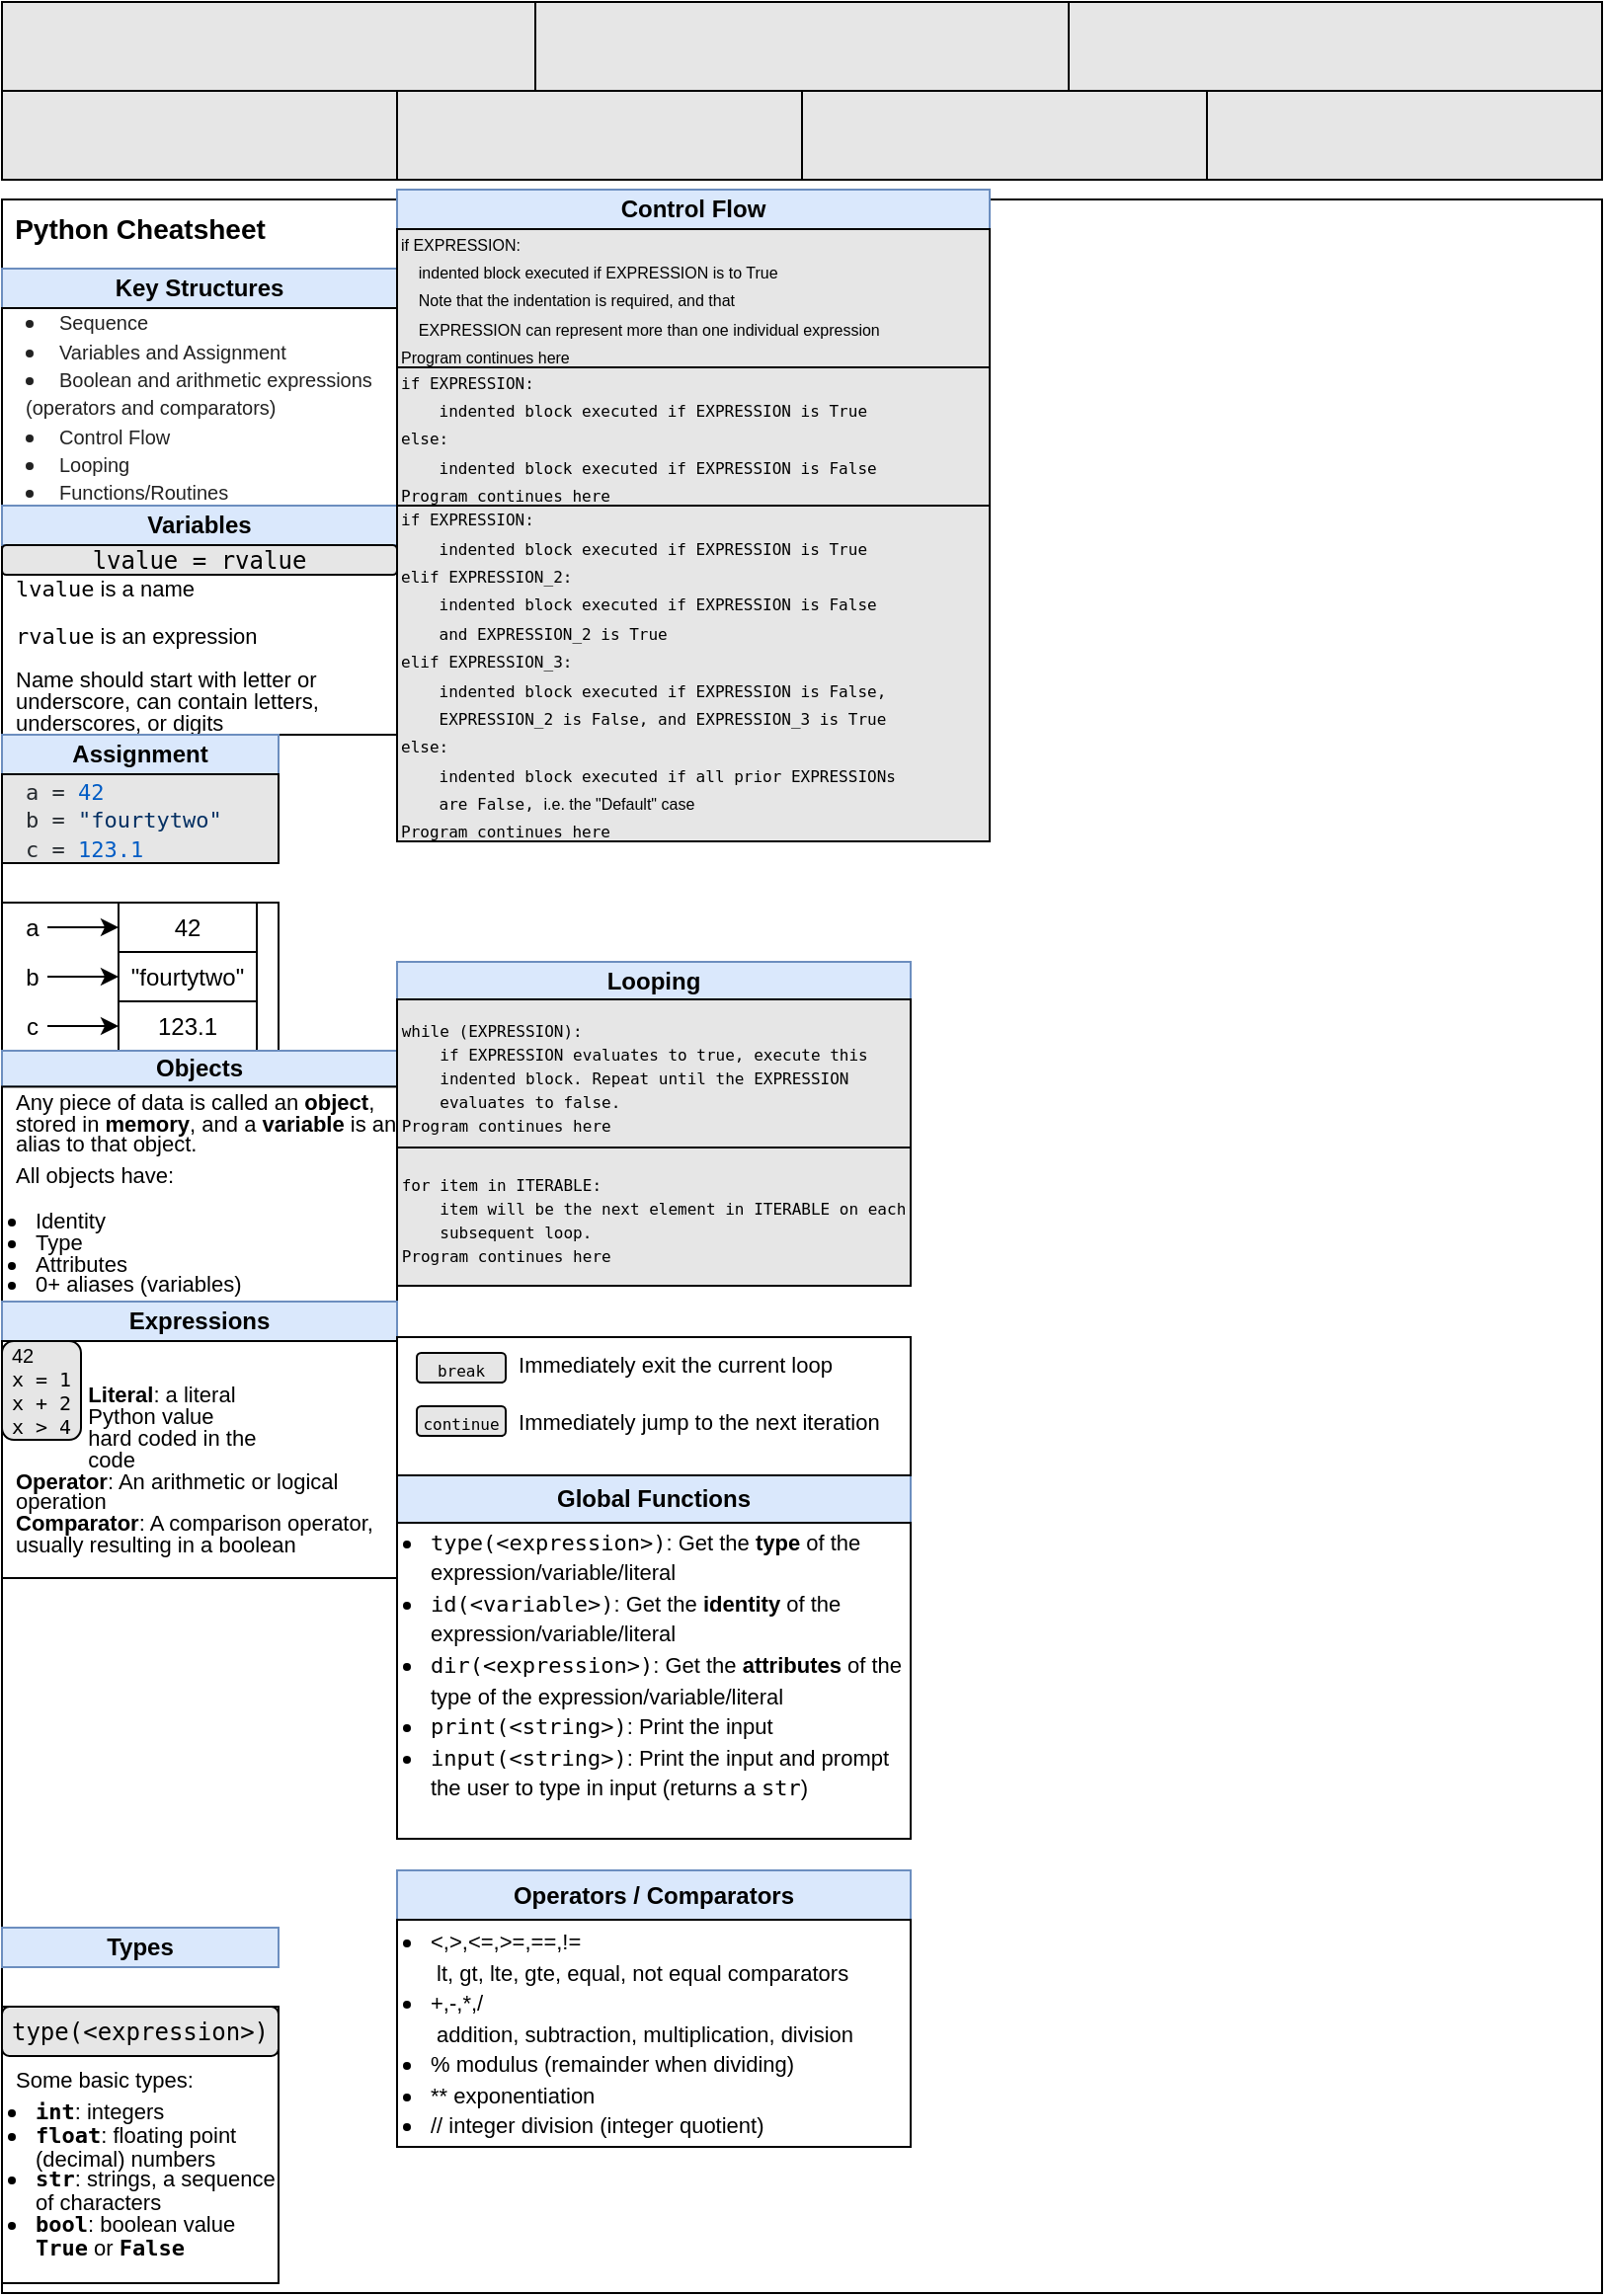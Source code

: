 <mxfile version="26.1.3">
  <diagram name="Page-1" id="VsGQaMHF4NAPsLCbY_zp">
    <mxGraphModel dx="1092" dy="1894" grid="1" gridSize="5" guides="1" tooltips="1" connect="1" arrows="1" fold="1" page="1" pageScale="1" pageWidth="850" pageHeight="1100" background="#FFFFFF" math="0" shadow="0">
      <root>
        <mxCell id="0" />
        <mxCell id="1" parent="0" />
        <mxCell id="xBWhjtgX0dWzdN7Rrsa9-1" value="" style="rounded=0;whiteSpace=wrap;html=1;fillColor=none;" parent="1" vertex="1">
          <mxGeometry x="20" y="25" width="810" height="1060" as="geometry" />
        </mxCell>
        <mxCell id="xBWhjtgX0dWzdN7Rrsa9-2" value="&lt;b&gt;&lt;font style=&quot;font-size: 14px;&quot;&gt;Python Cheatsheet&lt;/font&gt;&lt;/b&gt;" style="text;html=1;align=center;verticalAlign=middle;whiteSpace=wrap;rounded=0;fillColor=none;strokeColor=none;" parent="1" vertex="1">
          <mxGeometry x="20" y="20" width="140" height="40" as="geometry" />
        </mxCell>
        <mxCell id="xBWhjtgX0dWzdN7Rrsa9-36" value="&lt;b&gt;Global Functions&lt;/b&gt;" style="rounded=0;whiteSpace=wrap;html=1;fillColor=#dae8fc;strokeColor=#6c8ebf;" parent="1" vertex="1">
          <mxGeometry x="220" y="671" width="260" height="24" as="geometry" />
        </mxCell>
        <mxCell id="xBWhjtgX0dWzdN7Rrsa9-37" value="&lt;blockquote style=&quot;margin: 10px 0px 0px 5px; border: medium; padding: 0px;&quot;&gt;&lt;div style=&quot;padding-bottom: 0px; margin-top: 0px; padding-left: 0px; padding-right: 0px; line-height: 130%;&quot;&gt;&lt;p&gt;&lt;/p&gt;&lt;ul style=&quot;padding-left: 10px;&quot;&gt;&lt;li&gt;&lt;font style=&quot;font-size: 11px; line-height: 130%;&quot; face=&quot;monospace&quot;&gt;type(&amp;lt;expression&amp;gt;)&lt;/font&gt;&lt;span style=&quot;font-size: 11px; line-height: 130%;&quot;&gt;: Get the &lt;b&gt;type&lt;/b&gt; of the expression/variable/literal&lt;/span&gt;&lt;br&gt;&lt;/li&gt;&lt;li&gt;&lt;span style=&quot;font-size: 11px; line-height: 130%;&quot;&gt;&lt;font face=&quot;monospace&quot;&gt;id(&amp;lt;variable&amp;gt;)&lt;/font&gt;: Get the &lt;b&gt;identity&lt;/b&gt; of the expression/variable/literal&lt;/span&gt;&lt;br&gt;&lt;/li&gt;&lt;li&gt;&lt;span style=&quot;font-size: 11px; line-height: 130%;&quot;&gt;&lt;font face=&quot;monospace&quot;&gt;dir(&amp;lt;expression&amp;gt;)&lt;/font&gt;: Get the &lt;b&gt;attributes&lt;/b&gt; of the type of the expression/variable/literal&lt;/span&gt;&lt;br&gt;&lt;/li&gt;&lt;li&gt;&lt;span style=&quot;font-size: 11px; line-height: 130%;&quot;&gt;&lt;font face=&quot;monospace&quot;&gt;print(&amp;lt;string&amp;gt;)&lt;/font&gt;: Print the input&lt;/span&gt;&lt;br&gt;&lt;/li&gt;&lt;li&gt;&lt;span style=&quot;font-size: 11px; line-height: 130%;&quot;&gt;&lt;font face=&quot;monospace&quot;&gt;input(&amp;lt;string&amp;gt;)&lt;/font&gt;: Print the input and prompt the user to type in input (returns a &lt;font face=&quot;monospace&quot;&gt;str&lt;/font&gt;)&lt;/span&gt;&lt;br&gt;&lt;/li&gt;&lt;/ul&gt;&lt;p&gt;&lt;/p&gt;&lt;pre style=&quot;margin-top: 0px; margin-bottom: 0px;&quot;&gt;&lt;br&gt;&lt;/pre&gt;&lt;/div&gt;&lt;/blockquote&gt;" style="rounded=0;whiteSpace=wrap;html=1;align=left;" parent="1" vertex="1">
          <mxGeometry x="220" y="695" width="260" height="160" as="geometry" />
        </mxCell>
        <mxCell id="xBWhjtgX0dWzdN7Rrsa9-41" value="&lt;b&gt;Control Flow&lt;/b&gt;" style="rounded=0;whiteSpace=wrap;html=1;fillColor=#dae8fc;strokeColor=#6c8ebf;" parent="1" vertex="1">
          <mxGeometry x="220" y="20" width="300" height="20" as="geometry" />
        </mxCell>
        <mxCell id="xBWhjtgX0dWzdN7Rrsa9-42" value="" style="group" parent="1" vertex="1" connectable="0">
          <mxGeometry x="20" y="60" width="200" height="130" as="geometry" />
        </mxCell>
        <mxCell id="xBWhjtgX0dWzdN7Rrsa9-5" value="Key Structures" style="rounded=0;whiteSpace=wrap;html=1;fillColor=#dae8fc;strokeColor=#6c8ebf;fontStyle=1" parent="xBWhjtgX0dWzdN7Rrsa9-42" vertex="1">
          <mxGeometry width="200" height="20" as="geometry" />
        </mxCell>
        <mxCell id="xBWhjtgX0dWzdN7Rrsa9-6" value="&lt;blockquote style=&quot;margin: 0px 0px 0px 10px; border: medium; padding: 0px;&quot;&gt;&lt;li style=&quot;caret-color: rgb(34, 34, 34); color: rgb(34, 34, 34);&quot;&gt;&lt;font style=&quot;font-size: 10px;&quot; face=&quot;Helvetica&quot;&gt;Sequence&lt;/font&gt;&lt;/li&gt;&lt;li style=&quot;caret-color: rgb(34, 34, 34); color: rgb(34, 34, 34);&quot;&gt;&lt;font style=&quot;font-size: 10px;&quot; face=&quot;Helvetica&quot;&gt;Variables and Assignment&lt;/font&gt;&lt;/li&gt;&lt;li style=&quot;caret-color: rgb(34, 34, 34); color: rgb(34, 34, 34);&quot;&gt;&lt;font style=&quot;font-size: 10px;&quot; face=&quot;Helvetica&quot;&gt;Boolean and arithmetic expressions (operators and comparators)&lt;/font&gt;&lt;/li&gt;&lt;li style=&quot;caret-color: rgb(34, 34, 34); color: rgb(34, 34, 34);&quot;&gt;&lt;font style=&quot;font-size: 10px;&quot; face=&quot;Helvetica&quot;&gt;Control Flow&lt;/font&gt;&lt;/li&gt;&lt;li style=&quot;caret-color: rgb(34, 34, 34); color: rgb(34, 34, 34);&quot;&gt;&lt;font style=&quot;font-size: 10px;&quot; face=&quot;Helvetica&quot;&gt;Looping&lt;/font&gt;&lt;/li&gt;&lt;li style=&quot;caret-color: rgb(34, 34, 34); color: rgb(34, 34, 34);&quot;&gt;&lt;font style=&quot;font-size: 10px;&quot; face=&quot;Helvetica&quot;&gt;Functions/Routines&lt;/font&gt;&lt;/li&gt;&lt;/blockquote&gt;" style="rounded=0;whiteSpace=wrap;html=1;align=left;" parent="xBWhjtgX0dWzdN7Rrsa9-42" vertex="1">
          <mxGeometry y="20" width="200" height="100" as="geometry" />
        </mxCell>
        <mxCell id="xBWhjtgX0dWzdN7Rrsa9-43" value="" style="group" parent="1" vertex="1" connectable="0">
          <mxGeometry x="20" y="180" width="200" height="180" as="geometry" />
        </mxCell>
        <mxCell id="xBWhjtgX0dWzdN7Rrsa9-7" value="Variables" style="rounded=0;whiteSpace=wrap;html=1;fillColor=#dae8fc;strokeColor=#6c8ebf;fontStyle=1" parent="xBWhjtgX0dWzdN7Rrsa9-43" vertex="1">
          <mxGeometry width="200" height="20" as="geometry" />
        </mxCell>
        <mxCell id="xBWhjtgX0dWzdN7Rrsa9-8" value="&lt;blockquote style=&quot;margin: 10px 0px 0px 5px; border: medium; padding: 0px;&quot;&gt;&lt;div style=&quot;padding-bottom: 0px; margin-top: 0px; padding-left: 0px; padding-right: 0px; line-height: 90%;&quot;&gt;&lt;pre style=&quot;margin-top: 0px; margin-bottom: 0px;&quot;&gt;&lt;span style=&quot;font-size: 11px; font-family: Helvetica; white-space: normal;&quot;&gt;&lt;font face=&quot;monospace&quot;&gt;lvalue&lt;/font&gt;&lt;/span&gt;&lt;font style=&quot;font-size: 11px; white-space: normal;&quot; face=&quot;Helvetica&quot;&gt; is a name&lt;/font&gt;&lt;br&gt;&lt;/pre&gt;&lt;/div&gt;&lt;div style=&quot;padding-bottom: 0px; margin-top: 0px; padding-left: 0px; padding-right: 0px; line-height: 90%;&quot;&gt;&lt;pre style=&quot;margin-top: 0px; margin-bottom: 0px;&quot;&gt;&lt;font face=&quot;monospace&quot; style=&quot;white-space: normal; font-size: 11px;&quot;&gt;&lt;br&gt;&lt;/font&gt;&lt;/pre&gt;&lt;/div&gt;&lt;div style=&quot;padding-bottom: 0px; margin-top: 0px; padding-left: 0px; padding-right: 0px; line-height: 90%;&quot;&gt;&lt;pre style=&quot;margin-top: 0px; margin-bottom: 0px;&quot;&gt;&lt;font style=&quot;font-size: 11px;&quot;&gt;&lt;font face=&quot;monospace&quot; style=&quot;white-space: normal;&quot;&gt;rvalue&lt;/font&gt;&lt;font style=&quot;white-space: normal;&quot; face=&quot;Helvetica&quot;&gt; is an expression&lt;/font&gt;&lt;/font&gt;&lt;/pre&gt;&lt;/div&gt;&lt;div style=&quot;padding-bottom: 0px; margin-top: 0px; padding-left: 0px; padding-right: 0px; line-height: 90%;&quot;&gt;&lt;pre style=&quot;margin-top: 0px; margin-bottom: 0px;&quot;&gt;&lt;font style=&quot;font-size: 11px;&quot; face=&quot;Helvetica&quot;&gt;&lt;span style=&quot;white-space: normal;&quot;&gt;&lt;br&gt;&lt;/span&gt;&lt;/font&gt;&lt;/pre&gt;&lt;/div&gt;&lt;div style=&quot;padding-bottom: 0px; margin-top: 0px; padding-left: 0px; padding-right: 0px; line-height: 90%;&quot;&gt;&lt;pre style=&quot;margin-top: 0px; margin-bottom: 0px;&quot;&gt;&lt;font style=&quot;font-size: 11px;&quot; face=&quot;Helvetica&quot;&gt;&lt;span style=&quot;white-space: normal;&quot;&gt;Name should start with letter or underscore, can contain letters, underscores, or digits&lt;/span&gt;&lt;/font&gt;&lt;/pre&gt;&lt;/div&gt;&lt;/blockquote&gt;" style="rounded=0;whiteSpace=wrap;html=1;align=left;" parent="xBWhjtgX0dWzdN7Rrsa9-43" vertex="1">
          <mxGeometry y="26" width="200" height="90" as="geometry" />
        </mxCell>
        <mxCell id="xBWhjtgX0dWzdN7Rrsa9-9" value="&lt;pre style=&quot;text-align: left; margin-top: 0px; margin-bottom: 0px;&quot;&gt;&lt;span&gt;lvalue = rvalue&lt;/span&gt;&lt;/pre&gt;" style="rounded=1;whiteSpace=wrap;html=1;fillColor=#E6E6E6;" parent="xBWhjtgX0dWzdN7Rrsa9-43" vertex="1">
          <mxGeometry y="20" width="200" height="15" as="geometry" />
        </mxCell>
        <mxCell id="xBWhjtgX0dWzdN7Rrsa9-44" value="" style="group" parent="1" vertex="1" connectable="0">
          <mxGeometry x="20" y="296" width="140" height="160" as="geometry" />
        </mxCell>
        <mxCell id="xBWhjtgX0dWzdN7Rrsa9-10" value="&lt;b&gt;Assignment&lt;/b&gt;" style="rounded=0;whiteSpace=wrap;html=1;fillColor=#dae8fc;strokeColor=#6c8ebf;" parent="xBWhjtgX0dWzdN7Rrsa9-44" vertex="1">
          <mxGeometry width="140" height="20" as="geometry" />
        </mxCell>
        <mxCell id="xBWhjtgX0dWzdN7Rrsa9-11" value="&lt;blockquote style=&quot;margin: 0px 0px 0px 10px; border: medium; padding: 0px;&quot;&gt;&lt;font style=&quot;font-size: 11px;&quot; face=&quot;monospace&quot;&gt;&lt;span style=&quot;caret-color: rgb(36, 41, 46); color: rgb(36, 41, 46); white-space: pre;&quot;&gt;a = &lt;/span&gt;&lt;span style=&quot;color: rgb(0, 92, 197); white-space: pre;&quot; class=&quot;hljs-number&quot;&gt;42&lt;br&gt;&lt;/span&gt;&lt;/font&gt;&lt;font style=&quot;font-size: 11px;&quot; face=&quot;monospace&quot;&gt;&lt;span style=&quot;caret-color: rgb(36, 41, 46); color: rgb(36, 41, 46); white-space: pre;&quot;&gt;b = &lt;/span&gt;&lt;span style=&quot;color: rgb(3, 47, 98); white-space: pre;&quot; class=&quot;hljs-string&quot;&gt;&quot;fourtytwo&quot;&lt;br&gt;&lt;/span&gt;&lt;/font&gt;&lt;font style=&quot;font-size: 11px;&quot; face=&quot;monospace&quot;&gt;&lt;span style=&quot;caret-color: rgb(36, 41, 46); color: rgb(36, 41, 46); white-space: pre;&quot;&gt;c = &lt;/span&gt;&lt;span style=&quot;color: rgb(0, 92, 197); white-space: pre;&quot; class=&quot;hljs-number&quot;&gt;123.1&lt;/span&gt;&lt;/font&gt;&lt;/blockquote&gt;" style="rounded=0;whiteSpace=wrap;html=1;align=left;fillColor=#E6E6E6;" parent="xBWhjtgX0dWzdN7Rrsa9-44" vertex="1">
          <mxGeometry y="20" width="140" height="45" as="geometry" />
        </mxCell>
        <mxCell id="xBWhjtgX0dWzdN7Rrsa9-14" value="" style="rounded=0;whiteSpace=wrap;html=1;" parent="xBWhjtgX0dWzdN7Rrsa9-44" vertex="1">
          <mxGeometry y="85" width="140" height="75" as="geometry" />
        </mxCell>
        <mxCell id="xBWhjtgX0dWzdN7Rrsa9-15" value="42" style="rounded=0;whiteSpace=wrap;html=1;" parent="xBWhjtgX0dWzdN7Rrsa9-44" vertex="1">
          <mxGeometry x="59" y="85" width="70" height="25" as="geometry" />
        </mxCell>
        <mxCell id="xBWhjtgX0dWzdN7Rrsa9-16" value="&quot;fourtytwo&quot;" style="rounded=0;whiteSpace=wrap;html=1;" parent="xBWhjtgX0dWzdN7Rrsa9-44" vertex="1">
          <mxGeometry x="59" y="110" width="70" height="25" as="geometry" />
        </mxCell>
        <mxCell id="xBWhjtgX0dWzdN7Rrsa9-17" value="123.1" style="rounded=0;whiteSpace=wrap;html=1;" parent="xBWhjtgX0dWzdN7Rrsa9-44" vertex="1">
          <mxGeometry x="59" y="135" width="70" height="25" as="geometry" />
        </mxCell>
        <mxCell id="xBWhjtgX0dWzdN7Rrsa9-22" value="a" style="text;html=1;align=center;verticalAlign=middle;whiteSpace=wrap;rounded=0;" parent="xBWhjtgX0dWzdN7Rrsa9-44" vertex="1">
          <mxGeometry x="8" y="90" width="15" height="15" as="geometry" />
        </mxCell>
        <mxCell id="xBWhjtgX0dWzdN7Rrsa9-24" value="b" style="text;html=1;align=center;verticalAlign=middle;whiteSpace=wrap;rounded=0;" parent="xBWhjtgX0dWzdN7Rrsa9-44" vertex="1">
          <mxGeometry x="8" y="115" width="15" height="15" as="geometry" />
        </mxCell>
        <mxCell id="xBWhjtgX0dWzdN7Rrsa9-26" value="c" style="text;html=1;align=center;verticalAlign=middle;whiteSpace=wrap;rounded=0;" parent="xBWhjtgX0dWzdN7Rrsa9-44" vertex="1">
          <mxGeometry x="8" y="140" width="15" height="15" as="geometry" />
        </mxCell>
        <mxCell id="xBWhjtgX0dWzdN7Rrsa9-30" style="edgeStyle=orthogonalEdgeStyle;rounded=0;orthogonalLoop=1;jettySize=auto;html=1;exitX=1;exitY=0.5;exitDx=0;exitDy=0;entryX=0;entryY=0.5;entryDx=0;entryDy=0;" parent="xBWhjtgX0dWzdN7Rrsa9-44" source="xBWhjtgX0dWzdN7Rrsa9-22" target="xBWhjtgX0dWzdN7Rrsa9-15" edge="1">
          <mxGeometry relative="1" as="geometry" />
        </mxCell>
        <mxCell id="xBWhjtgX0dWzdN7Rrsa9-29" style="edgeStyle=orthogonalEdgeStyle;rounded=0;orthogonalLoop=1;jettySize=auto;html=1;exitX=1;exitY=0.5;exitDx=0;exitDy=0;entryX=0;entryY=0.5;entryDx=0;entryDy=0;" parent="xBWhjtgX0dWzdN7Rrsa9-44" source="xBWhjtgX0dWzdN7Rrsa9-24" target="xBWhjtgX0dWzdN7Rrsa9-16" edge="1">
          <mxGeometry relative="1" as="geometry" />
        </mxCell>
        <mxCell id="xBWhjtgX0dWzdN7Rrsa9-28" style="edgeStyle=orthogonalEdgeStyle;rounded=0;orthogonalLoop=1;jettySize=auto;html=1;exitX=1;exitY=0.5;exitDx=0;exitDy=0;entryX=0;entryY=0.5;entryDx=0;entryDy=0;" parent="xBWhjtgX0dWzdN7Rrsa9-44" source="xBWhjtgX0dWzdN7Rrsa9-26" target="xBWhjtgX0dWzdN7Rrsa9-17" edge="1">
          <mxGeometry relative="1" as="geometry" />
        </mxCell>
        <mxCell id="xBWhjtgX0dWzdN7Rrsa9-45" value="" style="group" parent="1" vertex="1" connectable="0">
          <mxGeometry x="20" y="456" width="200" height="164" as="geometry" />
        </mxCell>
        <mxCell id="xBWhjtgX0dWzdN7Rrsa9-31" value="&lt;b&gt;Objects&lt;/b&gt;" style="rounded=0;whiteSpace=wrap;html=1;fillColor=#dae8fc;strokeColor=#6c8ebf;" parent="xBWhjtgX0dWzdN7Rrsa9-45" vertex="1">
          <mxGeometry width="200" height="18.222" as="geometry" />
        </mxCell>
        <mxCell id="xBWhjtgX0dWzdN7Rrsa9-32" value="&lt;blockquote style=&quot;margin: 10px 0px 0px 5px; border: medium; padding: 0px;&quot;&gt;&lt;div style=&quot;padding-bottom: 0px; margin-top: 0px; padding-left: 0px; padding-right: 0px; line-height: 90%;&quot;&gt;&lt;p style=&quot;margin-bottom: 5px; margin-top: 5px;&quot;&gt;&lt;font style=&quot;font-size: 11px;&quot;&gt;Any piece of data is called an &lt;b&gt;object&lt;/b&gt;, stored in &lt;b&gt;memory&lt;/b&gt;, and a &lt;b&gt;variable&lt;/b&gt; is an alias to that object.&lt;/font&gt;&lt;/p&gt;&lt;p style=&quot;margin-bottom: 5px; margin-top: 5px;&quot;&gt;&lt;font style=&quot;font-size: 11px;&quot;&gt;All objects have:&lt;/font&gt;&lt;/p&gt;&lt;p&gt;&lt;/p&gt;&lt;ul style=&quot;padding-left: 10px; margin-top: 5px; margin-bottom: 5px;&quot;&gt;&lt;li&gt;&lt;font style=&quot;font-size: 11px;&quot;&gt;Identity&lt;br&gt;&lt;/font&gt;&lt;/li&gt;&lt;li&gt;&lt;font style=&quot;font-size: 11px;&quot;&gt;Type&lt;/font&gt;&lt;/li&gt;&lt;li&gt;&lt;font style=&quot;font-size: 11px;&quot;&gt;Attributes&lt;/font&gt;&lt;/li&gt;&lt;li&gt;&lt;font style=&quot;font-size: 11px;&quot;&gt;0+ aliases (variables)&lt;/font&gt;&lt;/li&gt;&lt;/ul&gt;&lt;p&gt;&lt;/p&gt;&lt;/div&gt;&lt;/blockquote&gt;" style="rounded=0;whiteSpace=wrap;html=1;align=left;" parent="xBWhjtgX0dWzdN7Rrsa9-45" vertex="1">
          <mxGeometry y="18.222" width="200" height="109.333" as="geometry" />
        </mxCell>
        <mxCell id="xBWhjtgX0dWzdN7Rrsa9-46" value="" style="group" parent="1" vertex="1" connectable="0">
          <mxGeometry x="20" y="583" width="205" height="160" as="geometry" />
        </mxCell>
        <mxCell id="xBWhjtgX0dWzdN7Rrsa9-38" value="&lt;b&gt;Expressions&lt;/b&gt;" style="rounded=0;whiteSpace=wrap;html=1;fillColor=#dae8fc;strokeColor=#6c8ebf;" parent="xBWhjtgX0dWzdN7Rrsa9-46" vertex="1">
          <mxGeometry width="200" height="20" as="geometry" />
        </mxCell>
        <mxCell id="xBWhjtgX0dWzdN7Rrsa9-39" value="&lt;blockquote style=&quot;margin: 10px 0px 0px 5px; border: medium; padding: 0px;&quot;&gt;&lt;div style=&quot;padding-bottom: 0px; margin-top: 0px; padding-left: 0px; padding-right: 0px; line-height: 90%;&quot;&gt;&lt;p style=&quot;margin-top: 0px; margin-bottom: 0px;&quot;&gt;&lt;font style=&quot;font-size: 11px;&quot;&gt;&lt;b&gt;&amp;nbsp; &amp;nbsp; &amp;nbsp; &amp;nbsp; &amp;nbsp; &amp;nbsp; Literal&lt;/b&gt;: a literal&amp;nbsp;&lt;/font&gt;&lt;/p&gt;&lt;p style=&quot;margin-top: 0px; margin-bottom: 0px;&quot;&gt;&lt;font style=&quot;font-size: 11px;&quot;&gt;&amp;nbsp; &amp;nbsp; &amp;nbsp; &amp;nbsp; &amp;nbsp; &amp;nbsp; Python value&lt;/font&gt;&lt;/p&gt;&lt;p style=&quot;margin-top: 0px; margin-bottom: 0px;&quot;&gt;&lt;font style=&quot;font-size: 11px;&quot;&gt;&amp;nbsp; &amp;nbsp; &amp;nbsp; &amp;nbsp; &amp;nbsp; &amp;nbsp; hard coded in the&amp;nbsp;&lt;/font&gt;&lt;/p&gt;&lt;p style=&quot;margin-top: 0px; margin-bottom: 0px;&quot;&gt;&lt;font style=&quot;font-size: 11px;&quot;&gt;&amp;nbsp; &amp;nbsp; &amp;nbsp; &amp;nbsp; &amp;nbsp; &amp;nbsp; code&lt;/font&gt;&lt;/p&gt;&lt;p style=&quot;margin-top: 0px; margin-bottom: 0px;&quot;&gt;&lt;font style=&quot;font-size: 11px;&quot;&gt;&lt;b&gt;Operator&lt;/b&gt;: An arithmetic or logical operation&lt;/font&gt;&lt;/p&gt;&lt;p style=&quot;margin-top: 0px; margin-bottom: 0px;&quot;&gt;&lt;font style=&quot;font-size: 11px;&quot;&gt;&lt;b&gt;Comparator&lt;/b&gt;: A comparison operator, usually resulting in a boolean&lt;/font&gt;&lt;/p&gt;&lt;/div&gt;&lt;/blockquote&gt;" style="rounded=0;whiteSpace=wrap;html=1;align=left;" parent="xBWhjtgX0dWzdN7Rrsa9-46" vertex="1">
          <mxGeometry y="20" width="200" height="120" as="geometry" />
        </mxCell>
        <mxCell id="xBWhjtgX0dWzdN7Rrsa9-40" value="&lt;pre style=&quot;text-align: left; margin-top: 0px; margin-bottom: 0px;&quot;&gt;&lt;font face=&quot;Helvetica&quot; style=&quot;font-size: 10px; white-space: normal;&quot;&gt;42&lt;/font&gt;&lt;/pre&gt;&lt;pre style=&quot;text-align: left; margin-top: 0px; margin-bottom: 0px;&quot;&gt;&lt;font style=&quot;font-size: 10px;&quot;&gt;x = 1&lt;/font&gt;&lt;/pre&gt;&lt;pre style=&quot;text-align: left; margin-top: 0px; margin-bottom: 0px;&quot;&gt;&lt;font style=&quot;font-size: 10px;&quot;&gt;x + 2&lt;/font&gt;&lt;/pre&gt;&lt;pre style=&quot;text-align: left; margin-top: 0px; margin-bottom: 0px;&quot;&gt;&lt;font style=&quot;font-size: 10px;&quot;&gt;x &amp;gt; 4&lt;/font&gt;&lt;/pre&gt;" style="rounded=1;whiteSpace=wrap;html=1;fillColor=#E6E6E6;fontSize=8;" parent="xBWhjtgX0dWzdN7Rrsa9-46" vertex="1">
          <mxGeometry y="20" width="40" height="50" as="geometry" />
        </mxCell>
        <mxCell id="xBWhjtgX0dWzdN7Rrsa9-47" value="" style="group" parent="1" vertex="1" connectable="0">
          <mxGeometry x="20" y="900" width="140" height="180" as="geometry" />
        </mxCell>
        <mxCell id="xBWhjtgX0dWzdN7Rrsa9-33" value="&lt;b&gt;Types&lt;/b&gt;" style="rounded=0;whiteSpace=wrap;html=1;fillColor=#dae8fc;strokeColor=#6c8ebf;" parent="xBWhjtgX0dWzdN7Rrsa9-47" vertex="1">
          <mxGeometry width="140" height="20" as="geometry" />
        </mxCell>
        <mxCell id="xBWhjtgX0dWzdN7Rrsa9-34" value="&lt;blockquote style=&quot;margin: 10px 0px 0px 5px; border: medium; padding: 0px;&quot;&gt;&lt;div style=&quot;padding-bottom: 0px; margin-top: 0px; padding-left: 0px; padding-right: 0px; line-height: 90%; margin-bottom: 0px;&quot;&gt;&lt;p style=&quot;margin-top: 0px; margin-bottom: 0px;&quot;&gt;&lt;font style=&quot;font-size: 11px;&quot;&gt;&lt;br&gt;&lt;/font&gt;&lt;/p&gt;&lt;p style=&quot;margin-top: 0px; margin-bottom: 0px;&quot;&gt;&lt;font style=&quot;font-size: 11px;&quot;&gt;&lt;br&gt;&lt;/font&gt;&lt;/p&gt;&lt;p style=&quot;margin-top: 0px; margin-bottom: 0px;&quot;&gt;&lt;font style=&quot;font-size: 11px;&quot;&gt;Some basic types:&lt;/font&gt;&lt;/p&gt;&lt;p style=&quot;margin-top: 0px; margin-bottom: 0px;&quot;&gt;&lt;/p&gt;&lt;ul style=&quot;padding-left: 10px; margin-top: 5px; margin-bottom: 5px;&quot;&gt;&lt;li&gt;&lt;font style=&quot;font-size: 11px;&quot;&gt;&lt;font face=&quot;monospace&quot;&gt;&lt;b&gt;int&lt;/b&gt;&lt;/font&gt;: integers&lt;br&gt;&lt;/font&gt;&lt;/li&gt;&lt;li&gt;&lt;font style=&quot;font-size: 11px;&quot;&gt;&lt;font face=&quot;monospace&quot;&gt;&lt;b&gt;float&lt;/b&gt;&lt;/font&gt;: floating point (decimal) numbers&lt;br&gt;&lt;/font&gt;&lt;/li&gt;&lt;li&gt;&lt;font style=&quot;font-size: 11px;&quot;&gt;&lt;font face=&quot;monospace&quot;&gt;&lt;b&gt;str&lt;/b&gt;&lt;/font&gt;: strings, a sequence of characters&lt;br&gt;&lt;/font&gt;&lt;/li&gt;&lt;li&gt;&lt;font style=&quot;font-size: 11px;&quot;&gt;&lt;font face=&quot;monospace&quot;&gt;&lt;b&gt;bool&lt;/b&gt;&lt;/font&gt;: boolean value &lt;font face=&quot;monospace&quot;&gt;&lt;b&gt;True&lt;/b&gt;&lt;/font&gt; or &lt;font face=&quot;monospace&quot;&gt;&lt;b&gt;False&lt;/b&gt;&lt;/font&gt;&lt;/font&gt;&lt;br&gt;&lt;/li&gt;&lt;/ul&gt;&lt;p&gt;&lt;/p&gt;&lt;/div&gt;&lt;/blockquote&gt;" style="rounded=0;whiteSpace=wrap;html=1;align=left;" parent="xBWhjtgX0dWzdN7Rrsa9-47" vertex="1">
          <mxGeometry y="40" width="140" height="140" as="geometry" />
        </mxCell>
        <mxCell id="xBWhjtgX0dWzdN7Rrsa9-35" value="&lt;pre style=&quot;text-align: left; margin-top: 0px; margin-bottom: 0px;&quot;&gt;&lt;span&gt;type(&amp;lt;expression&amp;gt;)&lt;/span&gt;&lt;/pre&gt;" style="rounded=1;whiteSpace=wrap;html=1;fillColor=#E6E6E6;" parent="xBWhjtgX0dWzdN7Rrsa9-47" vertex="1">
          <mxGeometry y="40" width="140" height="25" as="geometry" />
        </mxCell>
        <mxCell id="xBWhjtgX0dWzdN7Rrsa9-48" value="&lt;div style=&quot;margin-top: 0px; margin-bottom: 0px;&quot;&gt;&lt;pre&gt;&lt;font face=&quot;Helvetica&quot;&gt;&lt;font style=&quot;font-size: 8px;&quot;&gt;if EXPRESSION:&lt;br&gt;&lt;/font&gt;&lt;/font&gt;&lt;font face=&quot;Helvetica&quot;&gt;&lt;font style=&quot;font-size: 8px;&quot;&gt;    indented block executed if EXPRESSION is to True&lt;br&gt;&lt;/font&gt;&lt;/font&gt;&lt;font face=&quot;Helvetica&quot;&gt;&lt;font style=&quot;font-size: 8px;&quot;&gt;    Note that the indentation is required, and that&lt;br&gt;&lt;/font&gt;&lt;/font&gt;&lt;font face=&quot;Helvetica&quot;&gt;&lt;font style=&quot;font-size: 8px;&quot;&gt;    EXPRESSION can &lt;/font&gt;&lt;font style=&quot;white-space: normal; font-size: 8px;&quot;&gt;represent &lt;/font&gt;&lt;span style=&quot;font-size: 8px; white-space: normal;&quot;&gt;more &lt;/span&gt;&lt;span style=&quot;font-size: 8px; white-space: normal;&quot;&gt;than one individual expression&lt;br&gt;&lt;/span&gt;&lt;/font&gt;&lt;font face=&quot;Helvetica&quot;&gt;&lt;font style=&quot;font-size: 8px;&quot;&gt;Program continues here&lt;/font&gt;&lt;/font&gt;&lt;/pre&gt;&lt;/div&gt;" style="rounded=0;whiteSpace=wrap;html=1;align=left;fillColor=#E6E6E6;fontFamily=monospace;" parent="1" vertex="1">
          <mxGeometry x="220" y="40" width="300" height="70" as="geometry" />
        </mxCell>
        <mxCell id="xBWhjtgX0dWzdN7Rrsa9-49" value="&lt;pre style=&quot;margin-top: 0px; margin-bottom: 0px;&quot;&gt;&lt;font style=&quot;font-size: 8px;&quot;&gt;if EXPRESSION:&lt;br&gt;&lt;/font&gt;&lt;pre style=&quot;margin-top: 0px; margin-bottom: 0px;&quot;&gt;&lt;font style=&quot;font-size: 8px;&quot;&gt;    indented block executed if EXPRESSION is True&lt;br&gt;else:&lt;br&gt;    indented block executed if EXPRESSION is False&lt;br&gt;Program continues here&lt;/font&gt;&lt;/pre&gt;&lt;/pre&gt;" style="rounded=0;whiteSpace=wrap;html=1;align=left;fillColor=#E6E6E6;" parent="1" vertex="1">
          <mxGeometry x="220" y="110" width="300" height="70" as="geometry" />
        </mxCell>
        <mxCell id="xBWhjtgX0dWzdN7Rrsa9-50" value="&lt;pre style=&quot;margin-top: 0px; margin-bottom: 0px;&quot;&gt;&lt;font style=&quot;font-size: 8px;&quot;&gt;if EXPRESSION:  &lt;br&gt;&lt;/font&gt;&lt;pre style=&quot;margin-top: 0px; margin-bottom: 0px;&quot;&gt;&lt;font style=&quot;font-size: 8px;&quot;&gt;    indented block executed if EXPRESSION is True&lt;br&gt;elif EXPRESSION_2:&lt;br&gt;    indented block executed if EXPRESSION is False&lt;/font&gt;&lt;/pre&gt;&lt;pre style=&quot;margin-top: 0px; margin-bottom: 0px;&quot;&gt;&lt;font style=&quot;font-size: 8px;&quot;&gt;    and EXPRESSION_2 is True&lt;br&gt;elif EXPRESSION_3:&lt;br&gt;    indented block executed if EXPRESSION is False,&lt;/font&gt;&lt;/pre&gt;&lt;pre style=&quot;margin-top: 0px; margin-bottom: 0px;&quot;&gt;&lt;font style=&quot;font-size: 8px;&quot;&gt;    EXPRESSION_2 is False, and EXPRESSION_3 is True&lt;br&gt;else:&lt;br&gt;    indented block executed if all prior EXPRESSIONs&lt;/font&gt;&lt;/pre&gt;&lt;pre style=&quot;margin-top: 0px; margin-bottom: 0px;&quot;&gt;&lt;font style=&quot;font-size: 8px;&quot;&gt;    are False, &lt;/font&gt;&lt;span style=&quot;font-size: 8px; font-family: Helvetica; white-space: normal;&quot;&gt;i.e. the &quot;Default&quot; case&lt;/span&gt;&lt;/pre&gt;&lt;pre style=&quot;margin-top: 0px; margin-bottom: 0px;&quot;&gt;&lt;font style=&quot;font-size: 8px;&quot;&gt;Program continues here&lt;/font&gt;&lt;/pre&gt;&lt;/pre&gt;" style="rounded=0;whiteSpace=wrap;html=1;align=left;fillColor=#E6E6E6;" parent="1" vertex="1">
          <mxGeometry x="220" y="180" width="300" height="170" as="geometry" />
        </mxCell>
        <mxCell id="xBWhjtgX0dWzdN7Rrsa9-51" value="&lt;b&gt;Looping&lt;/b&gt;" style="rounded=0;whiteSpace=wrap;html=1;fillColor=#dae8fc;strokeColor=#6c8ebf;" parent="1" vertex="1">
          <mxGeometry x="220" y="411" width="260" height="19" as="geometry" />
        </mxCell>
        <mxCell id="xBWhjtgX0dWzdN7Rrsa9-53" value="&lt;div style=&quot;text-align: start; font-family: OperatorMonoLig-Book, Menlo, Monaco, &amp;quot;Courier New&amp;quot;, monospace; line-height: 18px; white-space: pre;&quot;&gt;&lt;pre style=&quot;margin-bottom: 0px; margin-top: 0px; line-height: 100%;&quot;&gt;&lt;font style=&quot;font-size: 8px; line-height: 100%;&quot;&gt;while (EXPRESSION):&lt;br&gt;&lt;/font&gt;&lt;pre style=&quot;margin-top: 0px; margin-bottom: 0px;&quot;&gt;&lt;font style=&quot;font-size: 8px; line-height: 100%;&quot;&gt;    if EXPRESSION evaluates to true, execute this    &lt;br&gt;&lt;/font&gt;&lt;font style=&quot;font-size: 8px; line-height: 100%;&quot;&gt;    indented block. Repeat until the EXPRESSION&lt;br&gt;&lt;/font&gt;&lt;font style=&quot;font-size: 8px; line-height: 100%;&quot;&gt;    evaluates to false.&lt;/font&gt;&lt;font style=&quot;font-size: 8px; line-height: 100%;&quot;&gt;&lt;br&gt;&lt;/font&gt;&lt;font style=&quot;font-size: 8px; line-height: 100%;&quot;&gt;Program continues here&lt;/font&gt;&lt;/pre&gt;&lt;/pre&gt;&lt;/div&gt;" style="rounded=0;whiteSpace=wrap;html=1;fillColor=#E6E6E6;" parent="1" vertex="1">
          <mxGeometry x="220" y="430" width="260" height="75" as="geometry" />
        </mxCell>
        <mxCell id="xBWhjtgX0dWzdN7Rrsa9-54" value="&lt;div style=&quot;text-align: start; font-family: OperatorMonoLig-Book, Menlo, Monaco, &amp;quot;Courier New&amp;quot;, monospace; line-height: 18px; white-space: pre;&quot;&gt;&lt;pre style=&quot;margin-bottom: 0px; margin-top: 0px; line-height: 100%;&quot;&gt;&lt;font style=&quot;font-size: 8px; line-height: 100%;&quot;&gt;for item in ITERABLE:&lt;br/&gt;&lt;/font&gt;&lt;pre style=&quot;margin-top: 0px; margin-bottom: 0px;&quot;&gt;&lt;font style=&quot;font-size: 8px; line-height: 100%;&quot;&gt;    item will be the next element in ITERABLE on each&lt;/font&gt;&lt;/pre&gt;&lt;pre style=&quot;margin-top: 0px; margin-bottom: 0px;&quot;&gt;&lt;font style=&quot;font-size: 8px; line-height: 100%;&quot;&gt;    subsequent loop.&lt;br/&gt;Program continues here&lt;/font&gt;&lt;/pre&gt;&lt;/pre&gt;&lt;/div&gt;" style="rounded=0;whiteSpace=wrap;html=1;fillColor=#E6E6E6;" parent="1" vertex="1">
          <mxGeometry x="220" y="505" width="260" height="70" as="geometry" />
        </mxCell>
        <mxCell id="xBWhjtgX0dWzdN7Rrsa9-56" value="&lt;div style=&quot;text-align: left;&quot;&gt;&lt;span style=&quot;font-size: 11px;&quot;&gt;&amp;nbsp; &amp;nbsp; &amp;nbsp; &amp;nbsp; &amp;nbsp; &amp;nbsp; &amp;nbsp; &amp;nbsp;Immediately exit the current loop&lt;/span&gt;&lt;/div&gt;&lt;div style=&quot;text-align: left;&quot;&gt;&lt;span style=&quot;font-size: 11px;&quot;&gt;&amp;nbsp;&amp;nbsp; &amp;nbsp;&amp;nbsp;&lt;/span&gt;&lt;/div&gt;&lt;div style=&quot;text-align: left;&quot;&gt;&lt;span style=&quot;font-size: 11px;&quot;&gt;&amp;nbsp; &amp;nbsp; &amp;nbsp; &amp;nbsp; &amp;nbsp; &amp;nbsp; &amp;nbsp; &amp;nbsp;Immediately jump to the next iteration&lt;/span&gt;&lt;br&gt;&lt;/div&gt;&lt;div style=&quot;text-align: left;&quot;&gt;&lt;span style=&quot;font-size: 11px;&quot;&gt;&lt;br&gt;&lt;/span&gt;&lt;/div&gt;" style="rounded=0;whiteSpace=wrap;html=1;" parent="1" vertex="1">
          <mxGeometry x="220" y="601" width="260" height="70" as="geometry" />
        </mxCell>
        <mxCell id="xBWhjtgX0dWzdN7Rrsa9-55" value="&lt;div style=&quot;text-align: start; font-family: OperatorMonoLig-Book, Menlo, Monaco, &amp;quot;Courier New&amp;quot;, monospace; line-height: 18px; white-space: pre;&quot;&gt;&lt;pre style=&quot;margin-bottom: 0px; margin-top: 0px; line-height: 100%;&quot;&gt;&lt;span style=&quot;font-size: 8px;&quot;&gt;break&lt;/span&gt;&lt;/pre&gt;&lt;/div&gt;" style="rounded=1;whiteSpace=wrap;html=1;fillColor=#E6E6E6;" parent="1" vertex="1">
          <mxGeometry x="230" y="609" width="45" height="15" as="geometry" />
        </mxCell>
        <mxCell id="xBWhjtgX0dWzdN7Rrsa9-57" value="&lt;div style=&quot;text-align: start; font-family: OperatorMonoLig-Book, Menlo, Monaco, &amp;quot;Courier New&amp;quot;, monospace; line-height: 18px; white-space: pre;&quot;&gt;&lt;pre style=&quot;margin-bottom: 0px; margin-top: 0px; line-height: 100%;&quot;&gt;&lt;span style=&quot;font-size: 8px;&quot;&gt;continue&lt;/span&gt;&lt;/pre&gt;&lt;/div&gt;" style="rounded=1;whiteSpace=wrap;html=1;fillColor=#E6E6E6;" parent="1" vertex="1">
          <mxGeometry x="230" y="636" width="45" height="15" as="geometry" />
        </mxCell>
        <mxCell id="xBWhjtgX0dWzdN7Rrsa9-58" value="&lt;b&gt;Operators / Comparators&lt;/b&gt;" style="rounded=0;whiteSpace=wrap;html=1;fillColor=#dae8fc;strokeColor=#6c8ebf;" parent="1" vertex="1">
          <mxGeometry x="220" y="871" width="260" height="25" as="geometry" />
        </mxCell>
        <mxCell id="xBWhjtgX0dWzdN7Rrsa9-59" value="&lt;blockquote style=&quot;margin: 10px 0px 0px 5px; border: medium; padding: 0px;&quot;&gt;&lt;div style=&quot;padding-bottom: 0px; margin-top: 0px; padding-left: 0px; padding-right: 0px; line-height: 130%;&quot;&gt;&lt;p&gt;&lt;/p&gt;&lt;p&gt;&lt;/p&gt;&lt;p&gt;&lt;/p&gt;&lt;p&gt;&lt;/p&gt;&lt;ul style=&quot;padding-left: 10px;&quot;&gt;&lt;li&gt;&lt;span style=&quot;font-size: 11px;&quot;&gt;&lt;font face=&quot;Helvetica&quot;&gt;&amp;lt;,&amp;gt;,&amp;lt;=,&amp;gt;=,==,!= &amp;nbsp; &amp;nbsp; &amp;nbsp; &amp;nbsp; &amp;nbsp; &amp;nbsp; &amp;nbsp; &amp;nbsp; &amp;nbsp; &amp;nbsp; &amp;nbsp; &amp;nbsp; &amp;nbsp; &amp;nbsp; &amp;nbsp; &amp;nbsp; &amp;nbsp; &amp;nbsp; &amp;nbsp; &amp;nbsp; &amp;nbsp; &amp;nbsp; &amp;nbsp; &amp;nbsp; &amp;nbsp; &amp;nbsp;lt, gt, lte, gte, equal, not equal comparators&lt;/font&gt;&lt;/span&gt;&lt;/li&gt;&lt;li&gt;&lt;span style=&quot;font-size: 11px;&quot;&gt;&lt;font face=&quot;Helvetica&quot;&gt;+,-,*,/ &amp;nbsp; &amp;nbsp; &amp;nbsp; &amp;nbsp; &amp;nbsp; &amp;nbsp; &amp;nbsp; &amp;nbsp; &amp;nbsp; &amp;nbsp; &amp;nbsp; &amp;nbsp; &amp;nbsp; &amp;nbsp; &amp;nbsp; &amp;nbsp; &amp;nbsp; &amp;nbsp; &amp;nbsp; &amp;nbsp; &amp;nbsp; &amp;nbsp; &amp;nbsp; &amp;nbsp; &amp;nbsp; &amp;nbsp; &amp;nbsp; &amp;nbsp; &amp;nbsp; &amp;nbsp; &amp;nbsp; &amp;nbsp; &amp;nbsp; &amp;nbsp; &amp;nbsp; &amp;nbsp;addition, subtraction, multiplication, division&lt;/font&gt;&lt;/span&gt;&lt;/li&gt;&lt;li&gt;&lt;span style=&quot;font-size: 11px;&quot;&gt;&lt;font face=&quot;Helvetica&quot;&gt;% modulus (remainder when dividing)&lt;/font&gt;&lt;/span&gt;&lt;/li&gt;&lt;li&gt;&lt;span style=&quot;font-size: 11px;&quot;&gt;&lt;font face=&quot;Helvetica&quot;&gt;** exponentiation&lt;/font&gt;&lt;/span&gt;&lt;/li&gt;&lt;li&gt;&lt;span style=&quot;font-size: 11px;&quot;&gt;&lt;font face=&quot;Helvetica&quot;&gt;// integer division (integer quotient)&lt;/font&gt;&lt;/span&gt;&lt;/li&gt;&lt;/ul&gt;&lt;p&gt;&lt;/p&gt;&lt;p&gt;&lt;/p&gt;&lt;p&gt;&lt;/p&gt;&lt;/div&gt;&lt;/blockquote&gt;" style="rounded=0;whiteSpace=wrap;html=1;align=left;" parent="1" vertex="1">
          <mxGeometry x="220" y="896" width="260" height="115" as="geometry" />
        </mxCell>
        <mxCell id="6P4yh0mAgrU536swKlk3-1" value="&lt;pre style=&quot;margin-top: 0px; margin-bottom: 0px;&quot;&gt;&lt;br&gt;&lt;/pre&gt;" style="rounded=0;whiteSpace=wrap;html=1;align=left;fillColor=#E6E6E6;" vertex="1" parent="1">
          <mxGeometry x="20" y="-30" width="405" height="45" as="geometry" />
        </mxCell>
        <mxCell id="6P4yh0mAgrU536swKlk3-2" value="&lt;pre style=&quot;margin-top: 0px; margin-bottom: 0px;&quot;&gt;&lt;br&gt;&lt;/pre&gt;" style="rounded=0;whiteSpace=wrap;html=1;align=left;fillColor=#E6E6E6;" vertex="1" parent="1">
          <mxGeometry x="425" y="-30" width="405" height="45" as="geometry" />
        </mxCell>
        <mxCell id="6P4yh0mAgrU536swKlk3-3" value="&lt;pre style=&quot;margin-top: 0px; margin-bottom: 0px;&quot;&gt;&lt;br&gt;&lt;/pre&gt;" style="rounded=0;whiteSpace=wrap;html=1;align=left;fillColor=#E6E6E6;" vertex="1" parent="1">
          <mxGeometry x="425" y="-30" width="205" height="45" as="geometry" />
        </mxCell>
        <mxCell id="6P4yh0mAgrU536swKlk3-5" value="&lt;pre style=&quot;margin-top: 0px; margin-bottom: 0px;&quot;&gt;&lt;br&gt;&lt;/pre&gt;" style="rounded=0;whiteSpace=wrap;html=1;align=left;fillColor=#E6E6E6;" vertex="1" parent="1">
          <mxGeometry x="220" y="-30" width="205" height="45" as="geometry" />
        </mxCell>
        <mxCell id="6P4yh0mAgrU536swKlk3-9" value="&lt;pre style=&quot;margin-top: 0px; margin-bottom: 0px;&quot;&gt;&lt;br&gt;&lt;/pre&gt;" style="rounded=0;whiteSpace=wrap;html=1;align=left;fillColor=#E6E6E6;" vertex="1" parent="1">
          <mxGeometry x="20" y="-75" width="270" height="45" as="geometry" />
        </mxCell>
        <mxCell id="6P4yh0mAgrU536swKlk3-10" value="&lt;pre style=&quot;margin-top: 0px; margin-bottom: 0px;&quot;&gt;&lt;br&gt;&lt;/pre&gt;" style="rounded=0;whiteSpace=wrap;html=1;align=left;fillColor=#E6E6E6;" vertex="1" parent="1">
          <mxGeometry x="290" y="-75" width="270" height="45" as="geometry" />
        </mxCell>
        <mxCell id="6P4yh0mAgrU536swKlk3-11" value="&lt;pre style=&quot;margin-top: 0px; margin-bottom: 0px;&quot;&gt;&lt;br&gt;&lt;/pre&gt;" style="rounded=0;whiteSpace=wrap;html=1;align=left;fillColor=#E6E6E6;" vertex="1" parent="1">
          <mxGeometry x="560" y="-75" width="270" height="45" as="geometry" />
        </mxCell>
      </root>
    </mxGraphModel>
  </diagram>
</mxfile>
